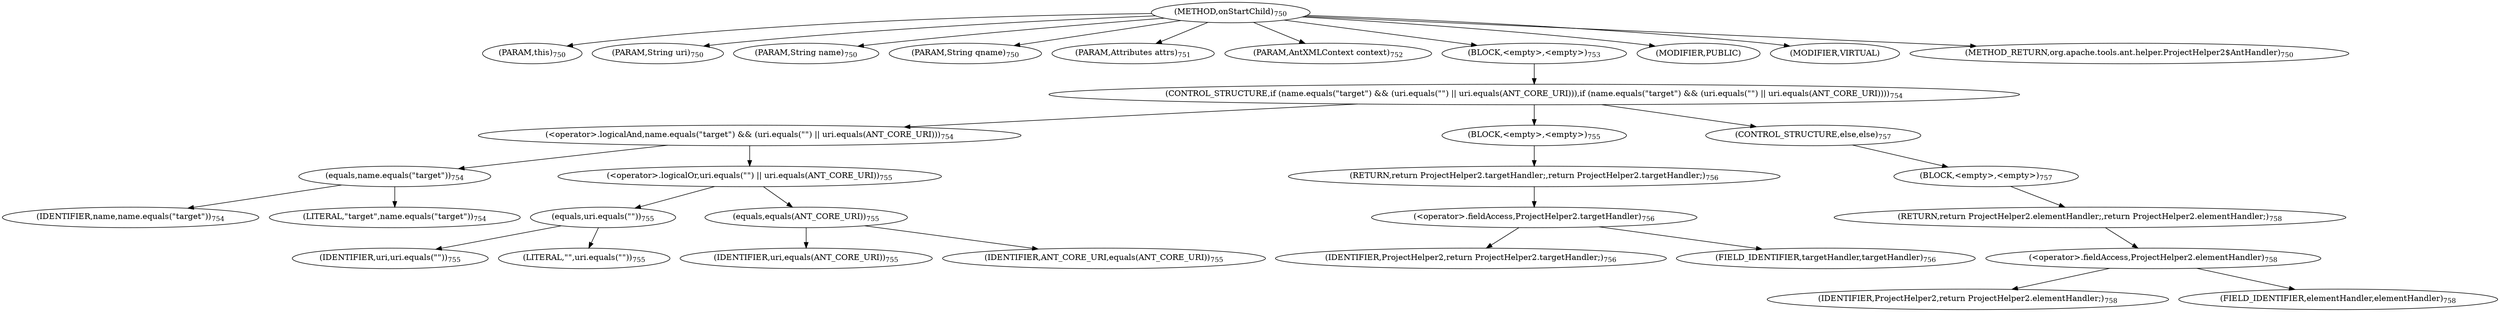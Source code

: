 digraph "onStartChild" {  
"1455" [label = <(METHOD,onStartChild)<SUB>750</SUB>> ]
"1456" [label = <(PARAM,this)<SUB>750</SUB>> ]
"1457" [label = <(PARAM,String uri)<SUB>750</SUB>> ]
"1458" [label = <(PARAM,String name)<SUB>750</SUB>> ]
"1459" [label = <(PARAM,String qname)<SUB>750</SUB>> ]
"1460" [label = <(PARAM,Attributes attrs)<SUB>751</SUB>> ]
"1461" [label = <(PARAM,AntXMLContext context)<SUB>752</SUB>> ]
"1462" [label = <(BLOCK,&lt;empty&gt;,&lt;empty&gt;)<SUB>753</SUB>> ]
"1463" [label = <(CONTROL_STRUCTURE,if (name.equals(&quot;target&quot;) &amp;&amp; (uri.equals(&quot;&quot;) || uri.equals(ANT_CORE_URI))),if (name.equals(&quot;target&quot;) &amp;&amp; (uri.equals(&quot;&quot;) || uri.equals(ANT_CORE_URI))))<SUB>754</SUB>> ]
"1464" [label = <(&lt;operator&gt;.logicalAnd,name.equals(&quot;target&quot;) &amp;&amp; (uri.equals(&quot;&quot;) || uri.equals(ANT_CORE_URI)))<SUB>754</SUB>> ]
"1465" [label = <(equals,name.equals(&quot;target&quot;))<SUB>754</SUB>> ]
"1466" [label = <(IDENTIFIER,name,name.equals(&quot;target&quot;))<SUB>754</SUB>> ]
"1467" [label = <(LITERAL,&quot;target&quot;,name.equals(&quot;target&quot;))<SUB>754</SUB>> ]
"1468" [label = <(&lt;operator&gt;.logicalOr,uri.equals(&quot;&quot;) || uri.equals(ANT_CORE_URI))<SUB>755</SUB>> ]
"1469" [label = <(equals,uri.equals(&quot;&quot;))<SUB>755</SUB>> ]
"1470" [label = <(IDENTIFIER,uri,uri.equals(&quot;&quot;))<SUB>755</SUB>> ]
"1471" [label = <(LITERAL,&quot;&quot;,uri.equals(&quot;&quot;))<SUB>755</SUB>> ]
"1472" [label = <(equals,equals(ANT_CORE_URI))<SUB>755</SUB>> ]
"1473" [label = <(IDENTIFIER,uri,equals(ANT_CORE_URI))<SUB>755</SUB>> ]
"1474" [label = <(IDENTIFIER,ANT_CORE_URI,equals(ANT_CORE_URI))<SUB>755</SUB>> ]
"1475" [label = <(BLOCK,&lt;empty&gt;,&lt;empty&gt;)<SUB>755</SUB>> ]
"1476" [label = <(RETURN,return ProjectHelper2.targetHandler;,return ProjectHelper2.targetHandler;)<SUB>756</SUB>> ]
"1477" [label = <(&lt;operator&gt;.fieldAccess,ProjectHelper2.targetHandler)<SUB>756</SUB>> ]
"1478" [label = <(IDENTIFIER,ProjectHelper2,return ProjectHelper2.targetHandler;)<SUB>756</SUB>> ]
"1479" [label = <(FIELD_IDENTIFIER,targetHandler,targetHandler)<SUB>756</SUB>> ]
"1480" [label = <(CONTROL_STRUCTURE,else,else)<SUB>757</SUB>> ]
"1481" [label = <(BLOCK,&lt;empty&gt;,&lt;empty&gt;)<SUB>757</SUB>> ]
"1482" [label = <(RETURN,return ProjectHelper2.elementHandler;,return ProjectHelper2.elementHandler;)<SUB>758</SUB>> ]
"1483" [label = <(&lt;operator&gt;.fieldAccess,ProjectHelper2.elementHandler)<SUB>758</SUB>> ]
"1484" [label = <(IDENTIFIER,ProjectHelper2,return ProjectHelper2.elementHandler;)<SUB>758</SUB>> ]
"1485" [label = <(FIELD_IDENTIFIER,elementHandler,elementHandler)<SUB>758</SUB>> ]
"1486" [label = <(MODIFIER,PUBLIC)> ]
"1487" [label = <(MODIFIER,VIRTUAL)> ]
"1488" [label = <(METHOD_RETURN,org.apache.tools.ant.helper.ProjectHelper2$AntHandler)<SUB>750</SUB>> ]
  "1455" -> "1456" 
  "1455" -> "1457" 
  "1455" -> "1458" 
  "1455" -> "1459" 
  "1455" -> "1460" 
  "1455" -> "1461" 
  "1455" -> "1462" 
  "1455" -> "1486" 
  "1455" -> "1487" 
  "1455" -> "1488" 
  "1462" -> "1463" 
  "1463" -> "1464" 
  "1463" -> "1475" 
  "1463" -> "1480" 
  "1464" -> "1465" 
  "1464" -> "1468" 
  "1465" -> "1466" 
  "1465" -> "1467" 
  "1468" -> "1469" 
  "1468" -> "1472" 
  "1469" -> "1470" 
  "1469" -> "1471" 
  "1472" -> "1473" 
  "1472" -> "1474" 
  "1475" -> "1476" 
  "1476" -> "1477" 
  "1477" -> "1478" 
  "1477" -> "1479" 
  "1480" -> "1481" 
  "1481" -> "1482" 
  "1482" -> "1483" 
  "1483" -> "1484" 
  "1483" -> "1485" 
}
